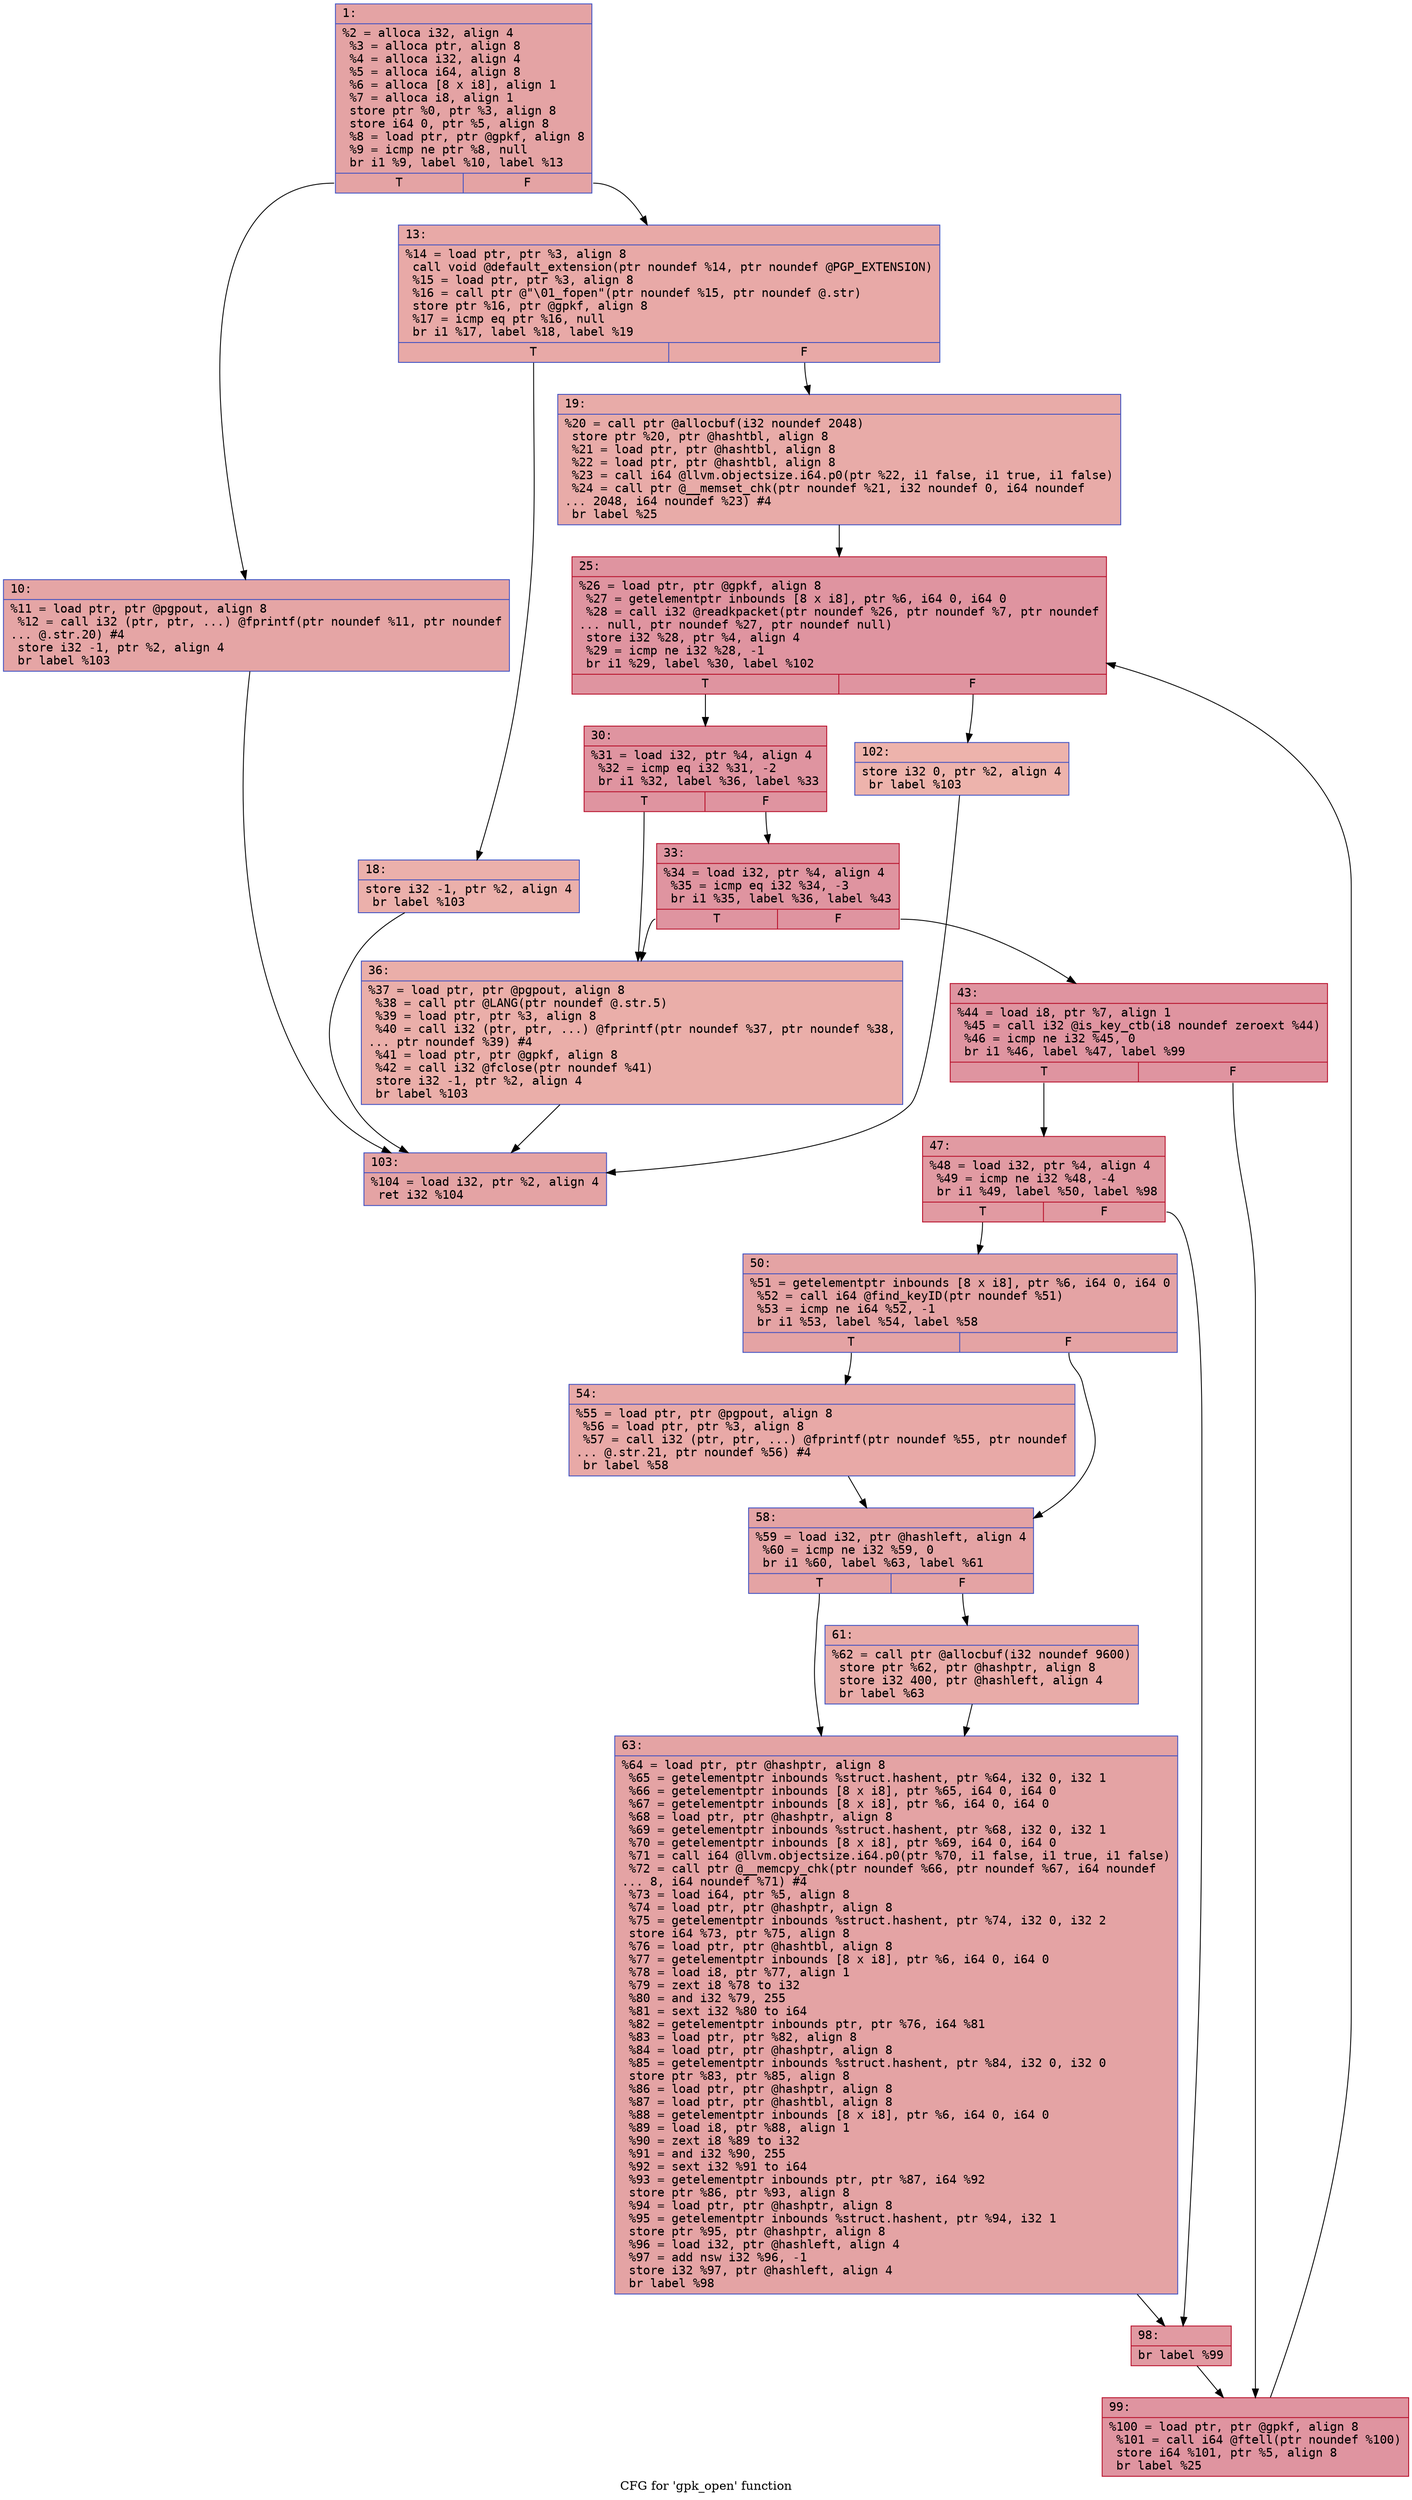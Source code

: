 digraph "CFG for 'gpk_open' function" {
	label="CFG for 'gpk_open' function";

	Node0x600001f70cd0 [shape=record,color="#3d50c3ff", style=filled, fillcolor="#c32e3170" fontname="Courier",label="{1:\l|  %2 = alloca i32, align 4\l  %3 = alloca ptr, align 8\l  %4 = alloca i32, align 4\l  %5 = alloca i64, align 8\l  %6 = alloca [8 x i8], align 1\l  %7 = alloca i8, align 1\l  store ptr %0, ptr %3, align 8\l  store i64 0, ptr %5, align 8\l  %8 = load ptr, ptr @gpkf, align 8\l  %9 = icmp ne ptr %8, null\l  br i1 %9, label %10, label %13\l|{<s0>T|<s1>F}}"];
	Node0x600001f70cd0:s0 -> Node0x600001f70d20[tooltip="1 -> 10\nProbability 62.50%" ];
	Node0x600001f70cd0:s1 -> Node0x600001f70d70[tooltip="1 -> 13\nProbability 37.50%" ];
	Node0x600001f70d20 [shape=record,color="#3d50c3ff", style=filled, fillcolor="#c5333470" fontname="Courier",label="{10:\l|  %11 = load ptr, ptr @pgpout, align 8\l  %12 = call i32 (ptr, ptr, ...) @fprintf(ptr noundef %11, ptr noundef\l... @.str.20) #4\l  store i32 -1, ptr %2, align 4\l  br label %103\l}"];
	Node0x600001f70d20 -> Node0x600001f712c0[tooltip="10 -> 103\nProbability 100.00%" ];
	Node0x600001f70d70 [shape=record,color="#3d50c3ff", style=filled, fillcolor="#ca3b3770" fontname="Courier",label="{13:\l|  %14 = load ptr, ptr %3, align 8\l  call void @default_extension(ptr noundef %14, ptr noundef @PGP_EXTENSION)\l  %15 = load ptr, ptr %3, align 8\l  %16 = call ptr @\"\\01_fopen\"(ptr noundef %15, ptr noundef @.str)\l  store ptr %16, ptr @gpkf, align 8\l  %17 = icmp eq ptr %16, null\l  br i1 %17, label %18, label %19\l|{<s0>T|<s1>F}}"];
	Node0x600001f70d70:s0 -> Node0x600001f70dc0[tooltip="13 -> 18\nProbability 37.50%" ];
	Node0x600001f70d70:s1 -> Node0x600001f70e10[tooltip="13 -> 19\nProbability 62.50%" ];
	Node0x600001f70dc0 [shape=record,color="#3d50c3ff", style=filled, fillcolor="#d24b4070" fontname="Courier",label="{18:\l|  store i32 -1, ptr %2, align 4\l  br label %103\l}"];
	Node0x600001f70dc0 -> Node0x600001f712c0[tooltip="18 -> 103\nProbability 100.00%" ];
	Node0x600001f70e10 [shape=record,color="#3d50c3ff", style=filled, fillcolor="#cc403a70" fontname="Courier",label="{19:\l|  %20 = call ptr @allocbuf(i32 noundef 2048)\l  store ptr %20, ptr @hashtbl, align 8\l  %21 = load ptr, ptr @hashtbl, align 8\l  %22 = load ptr, ptr @hashtbl, align 8\l  %23 = call i64 @llvm.objectsize.i64.p0(ptr %22, i1 false, i1 true, i1 false)\l  %24 = call ptr @__memset_chk(ptr noundef %21, i32 noundef 0, i64 noundef\l... 2048, i64 noundef %23) #4\l  br label %25\l}"];
	Node0x600001f70e10 -> Node0x600001f70e60[tooltip="19 -> 25\nProbability 100.00%" ];
	Node0x600001f70e60 [shape=record,color="#b70d28ff", style=filled, fillcolor="#b70d2870" fontname="Courier",label="{25:\l|  %26 = load ptr, ptr @gpkf, align 8\l  %27 = getelementptr inbounds [8 x i8], ptr %6, i64 0, i64 0\l  %28 = call i32 @readkpacket(ptr noundef %26, ptr noundef %7, ptr noundef\l... null, ptr noundef %27, ptr noundef null)\l  store i32 %28, ptr %4, align 4\l  %29 = icmp ne i32 %28, -1\l  br i1 %29, label %30, label %102\l|{<s0>T|<s1>F}}"];
	Node0x600001f70e60:s0 -> Node0x600001f70eb0[tooltip="25 -> 30\nProbability 96.88%" ];
	Node0x600001f70e60:s1 -> Node0x600001f71270[tooltip="25 -> 102\nProbability 3.12%" ];
	Node0x600001f70eb0 [shape=record,color="#b70d28ff", style=filled, fillcolor="#b70d2870" fontname="Courier",label="{30:\l|  %31 = load i32, ptr %4, align 4\l  %32 = icmp eq i32 %31, -2\l  br i1 %32, label %36, label %33\l|{<s0>T|<s1>F}}"];
	Node0x600001f70eb0:s0 -> Node0x600001f70f50[tooltip="30 -> 36\nProbability 3.12%" ];
	Node0x600001f70eb0:s1 -> Node0x600001f70f00[tooltip="30 -> 33\nProbability 96.88%" ];
	Node0x600001f70f00 [shape=record,color="#b70d28ff", style=filled, fillcolor="#b70d2870" fontname="Courier",label="{33:\l|  %34 = load i32, ptr %4, align 4\l  %35 = icmp eq i32 %34, -3\l  br i1 %35, label %36, label %43\l|{<s0>T|<s1>F}}"];
	Node0x600001f70f00:s0 -> Node0x600001f70f50[tooltip="33 -> 36\nProbability 3.12%" ];
	Node0x600001f70f00:s1 -> Node0x600001f70fa0[tooltip="33 -> 43\nProbability 96.88%" ];
	Node0x600001f70f50 [shape=record,color="#3d50c3ff", style=filled, fillcolor="#d0473d70" fontname="Courier",label="{36:\l|  %37 = load ptr, ptr @pgpout, align 8\l  %38 = call ptr @LANG(ptr noundef @.str.5)\l  %39 = load ptr, ptr %3, align 8\l  %40 = call i32 (ptr, ptr, ...) @fprintf(ptr noundef %37, ptr noundef %38,\l... ptr noundef %39) #4\l  %41 = load ptr, ptr @gpkf, align 8\l  %42 = call i32 @fclose(ptr noundef %41)\l  store i32 -1, ptr %2, align 4\l  br label %103\l}"];
	Node0x600001f70f50 -> Node0x600001f712c0[tooltip="36 -> 103\nProbability 100.00%" ];
	Node0x600001f70fa0 [shape=record,color="#b70d28ff", style=filled, fillcolor="#b70d2870" fontname="Courier",label="{43:\l|  %44 = load i8, ptr %7, align 1\l  %45 = call i32 @is_key_ctb(i8 noundef zeroext %44)\l  %46 = icmp ne i32 %45, 0\l  br i1 %46, label %47, label %99\l|{<s0>T|<s1>F}}"];
	Node0x600001f70fa0:s0 -> Node0x600001f70ff0[tooltip="43 -> 47\nProbability 62.50%" ];
	Node0x600001f70fa0:s1 -> Node0x600001f71220[tooltip="43 -> 99\nProbability 37.50%" ];
	Node0x600001f70ff0 [shape=record,color="#b70d28ff", style=filled, fillcolor="#bb1b2c70" fontname="Courier",label="{47:\l|  %48 = load i32, ptr %4, align 4\l  %49 = icmp ne i32 %48, -4\l  br i1 %49, label %50, label %98\l|{<s0>T|<s1>F}}"];
	Node0x600001f70ff0:s0 -> Node0x600001f71040[tooltip="47 -> 50\nProbability 50.00%" ];
	Node0x600001f70ff0:s1 -> Node0x600001f711d0[tooltip="47 -> 98\nProbability 50.00%" ];
	Node0x600001f71040 [shape=record,color="#3d50c3ff", style=filled, fillcolor="#c32e3170" fontname="Courier",label="{50:\l|  %51 = getelementptr inbounds [8 x i8], ptr %6, i64 0, i64 0\l  %52 = call i64 @find_keyID(ptr noundef %51)\l  %53 = icmp ne i64 %52, -1\l  br i1 %53, label %54, label %58\l|{<s0>T|<s1>F}}"];
	Node0x600001f71040:s0 -> Node0x600001f71090[tooltip="50 -> 54\nProbability 62.50%" ];
	Node0x600001f71040:s1 -> Node0x600001f710e0[tooltip="50 -> 58\nProbability 37.50%" ];
	Node0x600001f71090 [shape=record,color="#3d50c3ff", style=filled, fillcolor="#ca3b3770" fontname="Courier",label="{54:\l|  %55 = load ptr, ptr @pgpout, align 8\l  %56 = load ptr, ptr %3, align 8\l  %57 = call i32 (ptr, ptr, ...) @fprintf(ptr noundef %55, ptr noundef\l... @.str.21, ptr noundef %56) #4\l  br label %58\l}"];
	Node0x600001f71090 -> Node0x600001f710e0[tooltip="54 -> 58\nProbability 100.00%" ];
	Node0x600001f710e0 [shape=record,color="#3d50c3ff", style=filled, fillcolor="#c32e3170" fontname="Courier",label="{58:\l|  %59 = load i32, ptr @hashleft, align 4\l  %60 = icmp ne i32 %59, 0\l  br i1 %60, label %63, label %61\l|{<s0>T|<s1>F}}"];
	Node0x600001f710e0:s0 -> Node0x600001f71180[tooltip="58 -> 63\nProbability 62.50%" ];
	Node0x600001f710e0:s1 -> Node0x600001f71130[tooltip="58 -> 61\nProbability 37.50%" ];
	Node0x600001f71130 [shape=record,color="#3d50c3ff", style=filled, fillcolor="#cc403a70" fontname="Courier",label="{61:\l|  %62 = call ptr @allocbuf(i32 noundef 9600)\l  store ptr %62, ptr @hashptr, align 8\l  store i32 400, ptr @hashleft, align 4\l  br label %63\l}"];
	Node0x600001f71130 -> Node0x600001f71180[tooltip="61 -> 63\nProbability 100.00%" ];
	Node0x600001f71180 [shape=record,color="#3d50c3ff", style=filled, fillcolor="#c32e3170" fontname="Courier",label="{63:\l|  %64 = load ptr, ptr @hashptr, align 8\l  %65 = getelementptr inbounds %struct.hashent, ptr %64, i32 0, i32 1\l  %66 = getelementptr inbounds [8 x i8], ptr %65, i64 0, i64 0\l  %67 = getelementptr inbounds [8 x i8], ptr %6, i64 0, i64 0\l  %68 = load ptr, ptr @hashptr, align 8\l  %69 = getelementptr inbounds %struct.hashent, ptr %68, i32 0, i32 1\l  %70 = getelementptr inbounds [8 x i8], ptr %69, i64 0, i64 0\l  %71 = call i64 @llvm.objectsize.i64.p0(ptr %70, i1 false, i1 true, i1 false)\l  %72 = call ptr @__memcpy_chk(ptr noundef %66, ptr noundef %67, i64 noundef\l... 8, i64 noundef %71) #4\l  %73 = load i64, ptr %5, align 8\l  %74 = load ptr, ptr @hashptr, align 8\l  %75 = getelementptr inbounds %struct.hashent, ptr %74, i32 0, i32 2\l  store i64 %73, ptr %75, align 8\l  %76 = load ptr, ptr @hashtbl, align 8\l  %77 = getelementptr inbounds [8 x i8], ptr %6, i64 0, i64 0\l  %78 = load i8, ptr %77, align 1\l  %79 = zext i8 %78 to i32\l  %80 = and i32 %79, 255\l  %81 = sext i32 %80 to i64\l  %82 = getelementptr inbounds ptr, ptr %76, i64 %81\l  %83 = load ptr, ptr %82, align 8\l  %84 = load ptr, ptr @hashptr, align 8\l  %85 = getelementptr inbounds %struct.hashent, ptr %84, i32 0, i32 0\l  store ptr %83, ptr %85, align 8\l  %86 = load ptr, ptr @hashptr, align 8\l  %87 = load ptr, ptr @hashtbl, align 8\l  %88 = getelementptr inbounds [8 x i8], ptr %6, i64 0, i64 0\l  %89 = load i8, ptr %88, align 1\l  %90 = zext i8 %89 to i32\l  %91 = and i32 %90, 255\l  %92 = sext i32 %91 to i64\l  %93 = getelementptr inbounds ptr, ptr %87, i64 %92\l  store ptr %86, ptr %93, align 8\l  %94 = load ptr, ptr @hashptr, align 8\l  %95 = getelementptr inbounds %struct.hashent, ptr %94, i32 1\l  store ptr %95, ptr @hashptr, align 8\l  %96 = load i32, ptr @hashleft, align 4\l  %97 = add nsw i32 %96, -1\l  store i32 %97, ptr @hashleft, align 4\l  br label %98\l}"];
	Node0x600001f71180 -> Node0x600001f711d0[tooltip="63 -> 98\nProbability 100.00%" ];
	Node0x600001f711d0 [shape=record,color="#b70d28ff", style=filled, fillcolor="#bb1b2c70" fontname="Courier",label="{98:\l|  br label %99\l}"];
	Node0x600001f711d0 -> Node0x600001f71220[tooltip="98 -> 99\nProbability 100.00%" ];
	Node0x600001f71220 [shape=record,color="#b70d28ff", style=filled, fillcolor="#b70d2870" fontname="Courier",label="{99:\l|  %100 = load ptr, ptr @gpkf, align 8\l  %101 = call i64 @ftell(ptr noundef %100)\l  store i64 %101, ptr %5, align 8\l  br label %25\l}"];
	Node0x600001f71220 -> Node0x600001f70e60[tooltip="99 -> 25\nProbability 100.00%" ];
	Node0x600001f71270 [shape=record,color="#3d50c3ff", style=filled, fillcolor="#d6524470" fontname="Courier",label="{102:\l|  store i32 0, ptr %2, align 4\l  br label %103\l}"];
	Node0x600001f71270 -> Node0x600001f712c0[tooltip="102 -> 103\nProbability 100.00%" ];
	Node0x600001f712c0 [shape=record,color="#3d50c3ff", style=filled, fillcolor="#c32e3170" fontname="Courier",label="{103:\l|  %104 = load i32, ptr %2, align 4\l  ret i32 %104\l}"];
}
